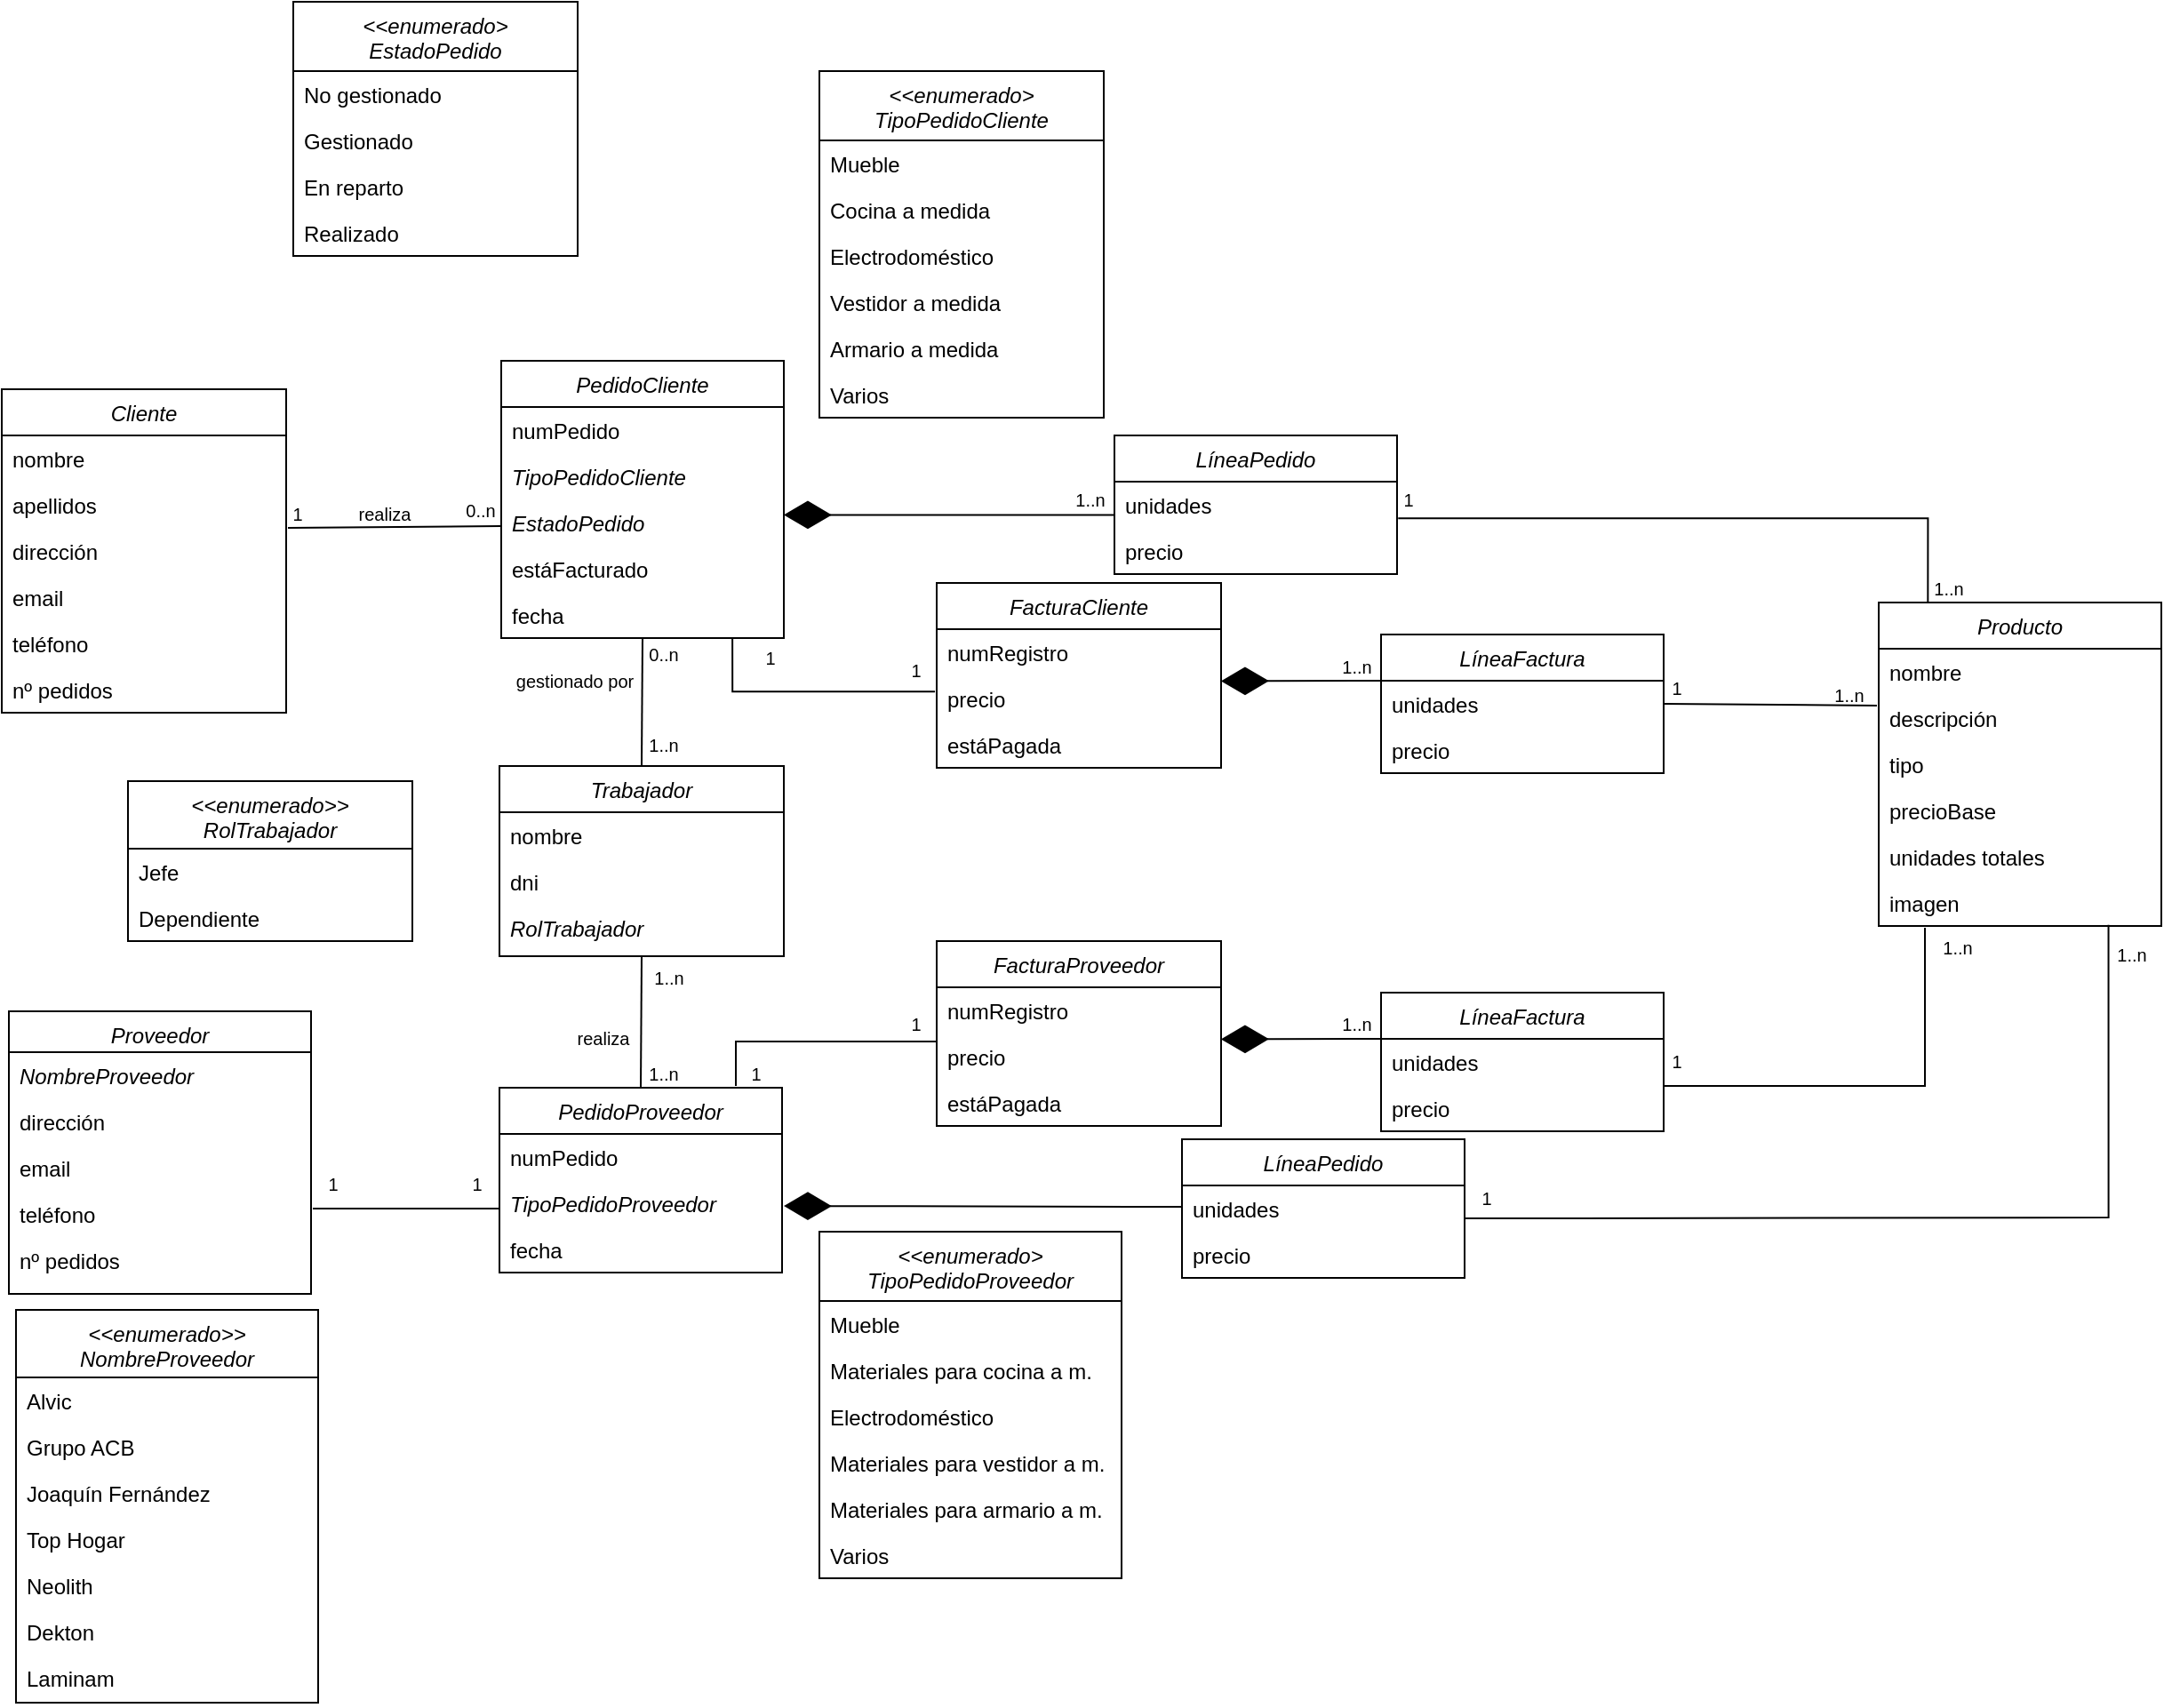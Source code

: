 <mxfile version="24.9.0">
  <diagram id="C5RBs43oDa-KdzZeNtuy" name="Page-1">
    <mxGraphModel dx="2390" dy="1370" grid="0" gridSize="10" guides="1" tooltips="1" connect="1" arrows="1" fold="1" page="1" pageScale="1" pageWidth="2339" pageHeight="3300" math="0" shadow="0">
      <root>
        <mxCell id="WIyWlLk6GJQsqaUBKTNV-0" />
        <mxCell id="WIyWlLk6GJQsqaUBKTNV-1" parent="WIyWlLk6GJQsqaUBKTNV-0" />
        <mxCell id="Zc7LtvLAhaPvfA3Tac1Y-100" value="Cliente" style="swimlane;fontStyle=2;align=center;verticalAlign=top;childLayout=stackLayout;horizontal=1;startSize=26;horizontalStack=0;resizeParent=1;resizeLast=0;collapsible=1;marginBottom=0;rounded=0;shadow=0;strokeWidth=1;" parent="WIyWlLk6GJQsqaUBKTNV-1" vertex="1">
          <mxGeometry x="114" y="1369" width="160" height="182" as="geometry">
            <mxRectangle x="230" y="140" width="160" height="26" as="alternateBounds" />
          </mxGeometry>
        </mxCell>
        <mxCell id="Zc7LtvLAhaPvfA3Tac1Y-101" value="nombre" style="text;align=left;verticalAlign=top;spacingLeft=4;spacingRight=4;overflow=hidden;rotatable=0;points=[[0,0.5],[1,0.5]];portConstraint=eastwest;" parent="Zc7LtvLAhaPvfA3Tac1Y-100" vertex="1">
          <mxGeometry y="26" width="160" height="26" as="geometry" />
        </mxCell>
        <mxCell id="Zc7LtvLAhaPvfA3Tac1Y-157" value="apellidos" style="text;align=left;verticalAlign=top;spacingLeft=4;spacingRight=4;overflow=hidden;rotatable=0;points=[[0,0.5],[1,0.5]];portConstraint=eastwest;" parent="Zc7LtvLAhaPvfA3Tac1Y-100" vertex="1">
          <mxGeometry y="52" width="160" height="26" as="geometry" />
        </mxCell>
        <mxCell id="Zc7LtvLAhaPvfA3Tac1Y-145" value="dirección" style="text;align=left;verticalAlign=top;spacingLeft=4;spacingRight=4;overflow=hidden;rotatable=0;points=[[0,0.5],[1,0.5]];portConstraint=eastwest;rounded=0;shadow=0;html=0;" parent="Zc7LtvLAhaPvfA3Tac1Y-100" vertex="1">
          <mxGeometry y="78" width="160" height="26" as="geometry" />
        </mxCell>
        <mxCell id="Zc7LtvLAhaPvfA3Tac1Y-103" value="email" style="text;align=left;verticalAlign=top;spacingLeft=4;spacingRight=4;overflow=hidden;rotatable=0;points=[[0,0.5],[1,0.5]];portConstraint=eastwest;rounded=0;shadow=0;html=0;" parent="Zc7LtvLAhaPvfA3Tac1Y-100" vertex="1">
          <mxGeometry y="104" width="160" height="26" as="geometry" />
        </mxCell>
        <mxCell id="Zc7LtvLAhaPvfA3Tac1Y-102" value="teléfono" style="text;align=left;verticalAlign=top;spacingLeft=4;spacingRight=4;overflow=hidden;rotatable=0;points=[[0,0.5],[1,0.5]];portConstraint=eastwest;rounded=0;shadow=0;html=0;" parent="Zc7LtvLAhaPvfA3Tac1Y-100" vertex="1">
          <mxGeometry y="130" width="160" height="26" as="geometry" />
        </mxCell>
        <mxCell id="METaZIMqNED_As81fcRy-9" value="nº pedidos&#xa;" style="text;align=left;verticalAlign=top;spacingLeft=4;spacingRight=4;overflow=hidden;rotatable=0;points=[[0,0.5],[1,0.5]];portConstraint=eastwest;rounded=0;shadow=0;html=0;" parent="Zc7LtvLAhaPvfA3Tac1Y-100" vertex="1">
          <mxGeometry y="156" width="160" height="26" as="geometry" />
        </mxCell>
        <mxCell id="Zc7LtvLAhaPvfA3Tac1Y-105" value="PedidoCliente" style="swimlane;fontStyle=2;align=center;verticalAlign=top;childLayout=stackLayout;horizontal=1;startSize=26;horizontalStack=0;resizeParent=1;resizeLast=0;collapsible=1;marginBottom=0;rounded=0;shadow=0;strokeWidth=1;" parent="WIyWlLk6GJQsqaUBKTNV-1" vertex="1">
          <mxGeometry x="395" y="1353" width="159" height="156" as="geometry">
            <mxRectangle x="230" y="140" width="160" height="26" as="alternateBounds" />
          </mxGeometry>
        </mxCell>
        <mxCell id="Zc7LtvLAhaPvfA3Tac1Y-106" value="numPedido" style="text;align=left;verticalAlign=top;spacingLeft=4;spacingRight=4;overflow=hidden;rotatable=0;points=[[0,0.5],[1,0.5]];portConstraint=eastwest;" parent="Zc7LtvLAhaPvfA3Tac1Y-105" vertex="1">
          <mxGeometry y="26" width="159" height="26" as="geometry" />
        </mxCell>
        <mxCell id="Zc7LtvLAhaPvfA3Tac1Y-107" value="TipoPedidoCliente" style="text;align=left;verticalAlign=top;spacingLeft=4;spacingRight=4;overflow=hidden;rotatable=0;points=[[0,0.5],[1,0.5]];portConstraint=eastwest;rounded=0;shadow=0;html=0;fontStyle=2" parent="Zc7LtvLAhaPvfA3Tac1Y-105" vertex="1">
          <mxGeometry y="52" width="159" height="26" as="geometry" />
        </mxCell>
        <mxCell id="fRsCHCYjM_4Jk4KL_tvU-51" value="EstadoPedido" style="text;align=left;verticalAlign=top;spacingLeft=4;spacingRight=4;overflow=hidden;rotatable=0;points=[[0,0.5],[1,0.5]];portConstraint=eastwest;fontStyle=2" parent="Zc7LtvLAhaPvfA3Tac1Y-105" vertex="1">
          <mxGeometry y="78" width="159" height="26" as="geometry" />
        </mxCell>
        <mxCell id="G87mReXQm6-z_Ahk06v8-2" value="estáFacturado" style="text;align=left;verticalAlign=top;spacingLeft=4;spacingRight=4;overflow=hidden;rotatable=0;points=[[0,0.5],[1,0.5]];portConstraint=eastwest;fontStyle=0" parent="Zc7LtvLAhaPvfA3Tac1Y-105" vertex="1">
          <mxGeometry y="104" width="159" height="26" as="geometry" />
        </mxCell>
        <mxCell id="Zc7LtvLAhaPvfA3Tac1Y-108" value="fecha" style="text;align=left;verticalAlign=top;spacingLeft=4;spacingRight=4;overflow=hidden;rotatable=0;points=[[0,0.5],[1,0.5]];portConstraint=eastwest;rounded=0;shadow=0;html=0;" parent="Zc7LtvLAhaPvfA3Tac1Y-105" vertex="1">
          <mxGeometry y="130" width="159" height="26" as="geometry" />
        </mxCell>
        <mxCell id="Zc7LtvLAhaPvfA3Tac1Y-111" value="&lt;font style=&quot;font-size: 10px;&quot;&gt;1&lt;/font&gt;" style="text;html=1;align=center;verticalAlign=middle;resizable=0;points=[];autosize=1;strokeColor=none;fillColor=none;fontSize=16;" parent="WIyWlLk6GJQsqaUBKTNV-1" vertex="1">
          <mxGeometry x="268" y="1421" width="24" height="31" as="geometry" />
        </mxCell>
        <mxCell id="Zc7LtvLAhaPvfA3Tac1Y-113" value="&lt;font style=&quot;font-size: 10px;&quot;&gt;realiza&lt;/font&gt;" style="text;html=1;align=center;verticalAlign=middle;resizable=0;points=[];autosize=1;strokeColor=none;fillColor=none;fontSize=16;" parent="WIyWlLk6GJQsqaUBKTNV-1" vertex="1">
          <mxGeometry x="305" y="1421" width="47" height="31" as="geometry" />
        </mxCell>
        <mxCell id="Zc7LtvLAhaPvfA3Tac1Y-116" value="Trabajador" style="swimlane;fontStyle=2;align=center;verticalAlign=top;childLayout=stackLayout;horizontal=1;startSize=26;horizontalStack=0;resizeParent=1;resizeLast=0;collapsible=1;marginBottom=0;rounded=0;shadow=0;strokeWidth=1;" parent="WIyWlLk6GJQsqaUBKTNV-1" vertex="1">
          <mxGeometry x="394" y="1581" width="160" height="107" as="geometry">
            <mxRectangle x="230" y="140" width="160" height="26" as="alternateBounds" />
          </mxGeometry>
        </mxCell>
        <mxCell id="Zc7LtvLAhaPvfA3Tac1Y-174" value="nombre" style="text;align=left;verticalAlign=top;spacingLeft=4;spacingRight=4;overflow=hidden;rotatable=0;points=[[0,0.5],[1,0.5]];portConstraint=eastwest;rounded=0;shadow=0;html=0;" parent="Zc7LtvLAhaPvfA3Tac1Y-116" vertex="1">
          <mxGeometry y="26" width="160" height="26" as="geometry" />
        </mxCell>
        <mxCell id="Zc7LtvLAhaPvfA3Tac1Y-173" value="dni" style="text;align=left;verticalAlign=top;spacingLeft=4;spacingRight=4;overflow=hidden;rotatable=0;points=[[0,0.5],[1,0.5]];portConstraint=eastwest;rounded=0;shadow=0;html=0;" parent="Zc7LtvLAhaPvfA3Tac1Y-116" vertex="1">
          <mxGeometry y="52" width="160" height="26" as="geometry" />
        </mxCell>
        <mxCell id="Zc7LtvLAhaPvfA3Tac1Y-117" value="RolTrabajador" style="text;align=left;verticalAlign=top;spacingLeft=4;spacingRight=4;overflow=hidden;rotatable=0;points=[[0,0.5],[1,0.5]];portConstraint=eastwest;fontStyle=2" parent="Zc7LtvLAhaPvfA3Tac1Y-116" vertex="1">
          <mxGeometry y="78" width="160" height="24" as="geometry" />
        </mxCell>
        <mxCell id="Zc7LtvLAhaPvfA3Tac1Y-122" value="0..n" style="text;html=1;align=center;verticalAlign=middle;resizable=0;points=[];autosize=1;strokeColor=none;fillColor=none;fontSize=10;" parent="WIyWlLk6GJQsqaUBKTNV-1" vertex="1">
          <mxGeometry x="468" y="1505.5" width="35" height="24" as="geometry" />
        </mxCell>
        <mxCell id="Zc7LtvLAhaPvfA3Tac1Y-123" value="&lt;font style=&quot;font-size: 10px;&quot;&gt;1..n&lt;/font&gt;" style="text;html=1;align=center;verticalAlign=middle;resizable=0;points=[];autosize=1;strokeColor=none;fillColor=none;fontSize=16;" parent="WIyWlLk6GJQsqaUBKTNV-1" vertex="1">
          <mxGeometry x="468" y="1551" width="35" height="31" as="geometry" />
        </mxCell>
        <mxCell id="Zc7LtvLAhaPvfA3Tac1Y-125" value="&lt;font style=&quot;font-size: 10px;&quot;&gt;gestionado por&lt;/font&gt;" style="text;html=1;align=center;verticalAlign=middle;resizable=0;points=[];autosize=1;strokeColor=none;fillColor=none;fontSize=16;" parent="WIyWlLk6GJQsqaUBKTNV-1" vertex="1">
          <mxGeometry x="394" y="1515" width="84" height="31" as="geometry" />
        </mxCell>
        <mxCell id="Zc7LtvLAhaPvfA3Tac1Y-128" value="FacturaCliente" style="swimlane;fontStyle=2;align=center;verticalAlign=top;childLayout=stackLayout;horizontal=1;startSize=26;horizontalStack=0;resizeParent=1;resizeLast=0;collapsible=1;marginBottom=0;rounded=0;shadow=0;strokeWidth=1;" parent="WIyWlLk6GJQsqaUBKTNV-1" vertex="1">
          <mxGeometry x="640" y="1478" width="160" height="104" as="geometry">
            <mxRectangle x="230" y="140" width="160" height="26" as="alternateBounds" />
          </mxGeometry>
        </mxCell>
        <mxCell id="Zc7LtvLAhaPvfA3Tac1Y-129" value="numRegistro" style="text;align=left;verticalAlign=top;spacingLeft=4;spacingRight=4;overflow=hidden;rotatable=0;points=[[0,0.5],[1,0.5]];portConstraint=eastwest;" parent="Zc7LtvLAhaPvfA3Tac1Y-128" vertex="1">
          <mxGeometry y="26" width="160" height="26" as="geometry" />
        </mxCell>
        <mxCell id="Zc7LtvLAhaPvfA3Tac1Y-131" value="precio" style="text;align=left;verticalAlign=top;spacingLeft=4;spacingRight=4;overflow=hidden;rotatable=0;points=[[0,0.5],[1,0.5]];portConstraint=eastwest;rounded=0;shadow=0;html=0;" parent="Zc7LtvLAhaPvfA3Tac1Y-128" vertex="1">
          <mxGeometry y="52" width="160" height="26" as="geometry" />
        </mxCell>
        <mxCell id="Zc7LtvLAhaPvfA3Tac1Y-147" value="estáPagada" style="text;align=left;verticalAlign=top;spacingLeft=4;spacingRight=4;overflow=hidden;rotatable=0;points=[[0,0.5],[1,0.5]];portConstraint=eastwest;rounded=0;shadow=0;html=0;" parent="Zc7LtvLAhaPvfA3Tac1Y-128" vertex="1">
          <mxGeometry y="78" width="160" height="26" as="geometry" />
        </mxCell>
        <mxCell id="Zc7LtvLAhaPvfA3Tac1Y-134" value="&lt;&lt;enumerado&gt;&#xa;TipoPedidoCliente" style="swimlane;fontStyle=2;align=center;verticalAlign=top;childLayout=stackLayout;horizontal=1;startSize=39;horizontalStack=0;resizeParent=1;resizeLast=0;collapsible=1;marginBottom=0;rounded=0;shadow=0;strokeWidth=1;" parent="WIyWlLk6GJQsqaUBKTNV-1" vertex="1">
          <mxGeometry x="574" y="1190" width="160" height="195" as="geometry">
            <mxRectangle x="230" y="140" width="160" height="26" as="alternateBounds" />
          </mxGeometry>
        </mxCell>
        <mxCell id="Zc7LtvLAhaPvfA3Tac1Y-135" value="Mueble" style="text;align=left;verticalAlign=top;spacingLeft=4;spacingRight=4;overflow=hidden;rotatable=0;points=[[0,0.5],[1,0.5]];portConstraint=eastwest;" parent="Zc7LtvLAhaPvfA3Tac1Y-134" vertex="1">
          <mxGeometry y="39" width="160" height="26" as="geometry" />
        </mxCell>
        <mxCell id="Zc7LtvLAhaPvfA3Tac1Y-136" value="Cocina a medida" style="text;align=left;verticalAlign=top;spacingLeft=4;spacingRight=4;overflow=hidden;rotatable=0;points=[[0,0.5],[1,0.5]];portConstraint=eastwest;rounded=0;shadow=0;html=0;" parent="Zc7LtvLAhaPvfA3Tac1Y-134" vertex="1">
          <mxGeometry y="65" width="160" height="26" as="geometry" />
        </mxCell>
        <mxCell id="Zc7LtvLAhaPvfA3Tac1Y-137" value="Electrodoméstico" style="text;align=left;verticalAlign=top;spacingLeft=4;spacingRight=4;overflow=hidden;rotatable=0;points=[[0,0.5],[1,0.5]];portConstraint=eastwest;rounded=0;shadow=0;html=0;" parent="Zc7LtvLAhaPvfA3Tac1Y-134" vertex="1">
          <mxGeometry y="91" width="160" height="26" as="geometry" />
        </mxCell>
        <mxCell id="Zc7LtvLAhaPvfA3Tac1Y-144" value="Vestidor a medida" style="text;align=left;verticalAlign=top;spacingLeft=4;spacingRight=4;overflow=hidden;rotatable=0;points=[[0,0.5],[1,0.5]];portConstraint=eastwest;rounded=0;shadow=0;html=0;" parent="Zc7LtvLAhaPvfA3Tac1Y-134" vertex="1">
          <mxGeometry y="117" width="160" height="26" as="geometry" />
        </mxCell>
        <mxCell id="METaZIMqNED_As81fcRy-10" value="Armario a medida" style="text;align=left;verticalAlign=top;spacingLeft=4;spacingRight=4;overflow=hidden;rotatable=0;points=[[0,0.5],[1,0.5]];portConstraint=eastwest;rounded=0;shadow=0;html=0;" parent="Zc7LtvLAhaPvfA3Tac1Y-134" vertex="1">
          <mxGeometry y="143" width="160" height="26" as="geometry" />
        </mxCell>
        <mxCell id="METaZIMqNED_As81fcRy-11" value="Varios" style="text;align=left;verticalAlign=top;spacingLeft=4;spacingRight=4;overflow=hidden;rotatable=0;points=[[0,0.5],[1,0.5]];portConstraint=eastwest;rounded=0;shadow=0;html=0;" parent="Zc7LtvLAhaPvfA3Tac1Y-134" vertex="1">
          <mxGeometry y="169" width="160" height="26" as="geometry" />
        </mxCell>
        <mxCell id="Zc7LtvLAhaPvfA3Tac1Y-148" value="" style="endArrow=none;html=1;rounded=0;fontSize=12;startSize=8;endSize=8;curved=1;entryX=0.915;entryY=0.895;entryDx=0;entryDy=0;entryPerimeter=0;" parent="WIyWlLk6GJQsqaUBKTNV-1" edge="1">
          <mxGeometry width="50" height="50" relative="1" as="geometry">
            <mxPoint x="275" y="1447" as="sourcePoint" />
            <mxPoint x="395.025" y="1445.98" as="targetPoint" />
          </mxGeometry>
        </mxCell>
        <mxCell id="Zc7LtvLAhaPvfA3Tac1Y-150" value="" style="endArrow=none;html=1;rounded=0;fontSize=12;startSize=8;endSize=8;curved=1;entryX=0.5;entryY=1;entryDx=0;entryDy=0;exitX=0.5;exitY=0;exitDx=0;exitDy=0;" parent="WIyWlLk6GJQsqaUBKTNV-1" source="Zc7LtvLAhaPvfA3Tac1Y-116" target="Zc7LtvLAhaPvfA3Tac1Y-105" edge="1">
          <mxGeometry width="50" height="50" relative="1" as="geometry">
            <mxPoint x="397" y="1551" as="sourcePoint" />
            <mxPoint x="457" y="1507" as="targetPoint" />
          </mxGeometry>
        </mxCell>
        <mxCell id="Zc7LtvLAhaPvfA3Tac1Y-151" value="" style="endArrow=diamondThin;endFill=1;endSize=24;html=1;rounded=0;fontSize=12;curved=1;" parent="WIyWlLk6GJQsqaUBKTNV-1" edge="1">
          <mxGeometry width="160" relative="1" as="geometry">
            <mxPoint x="740" y="1439.69" as="sourcePoint" />
            <mxPoint x="554" y="1439.69" as="targetPoint" />
          </mxGeometry>
        </mxCell>
        <mxCell id="Zc7LtvLAhaPvfA3Tac1Y-152" value="LíneaPedido" style="swimlane;fontStyle=2;align=center;verticalAlign=top;childLayout=stackLayout;horizontal=1;startSize=26;horizontalStack=0;resizeParent=1;resizeLast=0;collapsible=1;marginBottom=0;rounded=0;shadow=0;strokeWidth=1;" parent="WIyWlLk6GJQsqaUBKTNV-1" vertex="1">
          <mxGeometry x="740" y="1395" width="159" height="78" as="geometry">
            <mxRectangle x="230" y="140" width="160" height="26" as="alternateBounds" />
          </mxGeometry>
        </mxCell>
        <mxCell id="Zc7LtvLAhaPvfA3Tac1Y-153" value="unidades" style="text;align=left;verticalAlign=top;spacingLeft=4;spacingRight=4;overflow=hidden;rotatable=0;points=[[0,0.5],[1,0.5]];portConstraint=eastwest;" parent="Zc7LtvLAhaPvfA3Tac1Y-152" vertex="1">
          <mxGeometry y="26" width="159" height="26" as="geometry" />
        </mxCell>
        <mxCell id="Zc7LtvLAhaPvfA3Tac1Y-187" value="precio" style="text;align=left;verticalAlign=top;spacingLeft=4;spacingRight=4;overflow=hidden;rotatable=0;points=[[0,0.5],[1,0.5]];portConstraint=eastwest;" parent="Zc7LtvLAhaPvfA3Tac1Y-152" vertex="1">
          <mxGeometry y="52" width="159" height="26" as="geometry" />
        </mxCell>
        <mxCell id="Zc7LtvLAhaPvfA3Tac1Y-156" value="&lt;font style=&quot;font-size: 10px;&quot;&gt;1..n&lt;/font&gt;" style="text;html=1;align=center;verticalAlign=middle;resizable=0;points=[];autosize=1;strokeColor=none;fillColor=none;fontSize=16;" parent="WIyWlLk6GJQsqaUBKTNV-1" vertex="1">
          <mxGeometry x="708" y="1413.5" width="35" height="31" as="geometry" />
        </mxCell>
        <mxCell id="Zc7LtvLAhaPvfA3Tac1Y-158" value="" style="endArrow=diamondThin;endFill=1;endSize=24;html=1;rounded=0;fontSize=12;curved=1;" parent="WIyWlLk6GJQsqaUBKTNV-1" edge="1">
          <mxGeometry width="160" relative="1" as="geometry">
            <mxPoint x="890" y="1533" as="sourcePoint" />
            <mxPoint x="800" y="1533.19" as="targetPoint" />
          </mxGeometry>
        </mxCell>
        <mxCell id="Zc7LtvLAhaPvfA3Tac1Y-159" value="LíneaFactura" style="swimlane;fontStyle=2;align=center;verticalAlign=top;childLayout=stackLayout;horizontal=1;startSize=26;horizontalStack=0;resizeParent=1;resizeLast=0;collapsible=1;marginBottom=0;rounded=0;shadow=0;strokeWidth=1;" parent="WIyWlLk6GJQsqaUBKTNV-1" vertex="1">
          <mxGeometry x="890" y="1507" width="159" height="78" as="geometry">
            <mxRectangle x="230" y="140" width="160" height="26" as="alternateBounds" />
          </mxGeometry>
        </mxCell>
        <mxCell id="Zc7LtvLAhaPvfA3Tac1Y-160" value="unidades" style="text;align=left;verticalAlign=top;spacingLeft=4;spacingRight=4;overflow=hidden;rotatable=0;points=[[0,0.5],[1,0.5]];portConstraint=eastwest;" parent="Zc7LtvLAhaPvfA3Tac1Y-159" vertex="1">
          <mxGeometry y="26" width="159" height="26" as="geometry" />
        </mxCell>
        <mxCell id="METaZIMqNED_As81fcRy-13" value="precio" style="text;align=left;verticalAlign=top;spacingLeft=4;spacingRight=4;overflow=hidden;rotatable=0;points=[[0,0.5],[1,0.5]];portConstraint=eastwest;" parent="Zc7LtvLAhaPvfA3Tac1Y-159" vertex="1">
          <mxGeometry y="52" width="159" height="26" as="geometry" />
        </mxCell>
        <mxCell id="Zc7LtvLAhaPvfA3Tac1Y-161" value="&lt;font style=&quot;font-size: 10px;&quot;&gt;1..n&lt;/font&gt;" style="text;html=1;align=center;verticalAlign=middle;resizable=0;points=[];autosize=1;strokeColor=none;fillColor=none;fontSize=16;" parent="WIyWlLk6GJQsqaUBKTNV-1" vertex="1">
          <mxGeometry x="858" y="1507" width="35" height="31" as="geometry" />
        </mxCell>
        <mxCell id="Zc7LtvLAhaPvfA3Tac1Y-167" value="Proveedor" style="swimlane;fontStyle=2;align=center;verticalAlign=top;childLayout=stackLayout;horizontal=1;startSize=23;horizontalStack=0;resizeParent=1;resizeLast=0;collapsible=1;marginBottom=0;rounded=0;shadow=0;strokeWidth=1;" parent="WIyWlLk6GJQsqaUBKTNV-1" vertex="1">
          <mxGeometry x="118" y="1719" width="170" height="159" as="geometry">
            <mxRectangle x="230" y="140" width="160" height="26" as="alternateBounds" />
          </mxGeometry>
        </mxCell>
        <mxCell id="fRsCHCYjM_4Jk4KL_tvU-44" value="NombreProveedor" style="text;align=left;verticalAlign=top;spacingLeft=4;spacingRight=4;overflow=hidden;rotatable=0;points=[[0,0.5],[1,0.5]];portConstraint=eastwest;fontStyle=2" parent="Zc7LtvLAhaPvfA3Tac1Y-167" vertex="1">
          <mxGeometry y="23" width="170" height="26" as="geometry" />
        </mxCell>
        <mxCell id="Zc7LtvLAhaPvfA3Tac1Y-168" value="dirección" style="text;align=left;verticalAlign=top;spacingLeft=4;spacingRight=4;overflow=hidden;rotatable=0;points=[[0,0.5],[1,0.5]];portConstraint=eastwest;" parent="Zc7LtvLAhaPvfA3Tac1Y-167" vertex="1">
          <mxGeometry y="49" width="170" height="26" as="geometry" />
        </mxCell>
        <mxCell id="METaZIMqNED_As81fcRy-21" value="email" style="text;align=left;verticalAlign=top;spacingLeft=4;spacingRight=4;overflow=hidden;rotatable=0;points=[[0,0.5],[1,0.5]];portConstraint=eastwest;" parent="Zc7LtvLAhaPvfA3Tac1Y-167" vertex="1">
          <mxGeometry y="75" width="170" height="26" as="geometry" />
        </mxCell>
        <mxCell id="Zc7LtvLAhaPvfA3Tac1Y-169" value="teléfono" style="text;align=left;verticalAlign=top;spacingLeft=4;spacingRight=4;overflow=hidden;rotatable=0;points=[[0,0.5],[1,0.5]];portConstraint=eastwest;rounded=0;shadow=0;html=0;" parent="Zc7LtvLAhaPvfA3Tac1Y-167" vertex="1">
          <mxGeometry y="101" width="170" height="26" as="geometry" />
        </mxCell>
        <mxCell id="METaZIMqNED_As81fcRy-22" value="nº pedidos" style="text;align=left;verticalAlign=top;spacingLeft=4;spacingRight=4;overflow=hidden;rotatable=0;points=[[0,0.5],[1,0.5]];portConstraint=eastwest;rounded=0;shadow=0;html=0;" parent="Zc7LtvLAhaPvfA3Tac1Y-167" vertex="1">
          <mxGeometry y="127" width="170" height="26" as="geometry" />
        </mxCell>
        <mxCell id="Zc7LtvLAhaPvfA3Tac1Y-177" value="&lt;font style=&quot;font-size: 10px;&quot;&gt;1..n&lt;/font&gt;" style="text;html=1;align=center;verticalAlign=middle;resizable=0;points=[];autosize=1;strokeColor=none;fillColor=none;fontSize=16;" parent="WIyWlLk6GJQsqaUBKTNV-1" vertex="1">
          <mxGeometry x="471" y="1682" width="35" height="31" as="geometry" />
        </mxCell>
        <mxCell id="Zc7LtvLAhaPvfA3Tac1Y-178" value="&lt;span style=&quot;font-size: 10px;&quot;&gt;1..n&lt;/span&gt;" style="text;html=1;align=center;verticalAlign=middle;resizable=0;points=[];autosize=1;strokeColor=none;fillColor=none;fontSize=16;" parent="WIyWlLk6GJQsqaUBKTNV-1" vertex="1">
          <mxGeometry x="468" y="1736" width="35" height="31" as="geometry" />
        </mxCell>
        <mxCell id="Zc7LtvLAhaPvfA3Tac1Y-197" value="PedidoProveedor" style="swimlane;fontStyle=2;align=center;verticalAlign=top;childLayout=stackLayout;horizontal=1;startSize=26;horizontalStack=0;resizeParent=1;resizeLast=0;collapsible=1;marginBottom=0;rounded=0;shadow=0;strokeWidth=1;" parent="WIyWlLk6GJQsqaUBKTNV-1" vertex="1">
          <mxGeometry x="394" y="1762" width="159" height="104" as="geometry">
            <mxRectangle x="230" y="140" width="160" height="26" as="alternateBounds" />
          </mxGeometry>
        </mxCell>
        <mxCell id="Zc7LtvLAhaPvfA3Tac1Y-198" value="numPedido" style="text;align=left;verticalAlign=top;spacingLeft=4;spacingRight=4;overflow=hidden;rotatable=0;points=[[0,0.5],[1,0.5]];portConstraint=eastwest;" parent="Zc7LtvLAhaPvfA3Tac1Y-197" vertex="1">
          <mxGeometry y="26" width="159" height="26" as="geometry" />
        </mxCell>
        <mxCell id="Zc7LtvLAhaPvfA3Tac1Y-199" value="TipoPedidoProveedor" style="text;align=left;verticalAlign=top;spacingLeft=4;spacingRight=4;overflow=hidden;rotatable=0;points=[[0,0.5],[1,0.5]];portConstraint=eastwest;rounded=0;shadow=0;html=0;fontStyle=2" parent="Zc7LtvLAhaPvfA3Tac1Y-197" vertex="1">
          <mxGeometry y="52" width="159" height="26" as="geometry" />
        </mxCell>
        <mxCell id="Zc7LtvLAhaPvfA3Tac1Y-200" value="fecha" style="text;align=left;verticalAlign=top;spacingLeft=4;spacingRight=4;overflow=hidden;rotatable=0;points=[[0,0.5],[1,0.5]];portConstraint=eastwest;rounded=0;shadow=0;html=0;" parent="Zc7LtvLAhaPvfA3Tac1Y-197" vertex="1">
          <mxGeometry y="78" width="159" height="26" as="geometry" />
        </mxCell>
        <mxCell id="Zc7LtvLAhaPvfA3Tac1Y-201" value="" style="endArrow=none;html=1;rounded=0;fontSize=12;startSize=8;endSize=8;curved=1;entryX=0.5;entryY=1;entryDx=0;entryDy=0;exitX=0.5;exitY=0;exitDx=0;exitDy=0;" parent="WIyWlLk6GJQsqaUBKTNV-1" source="Zc7LtvLAhaPvfA3Tac1Y-197" target="Zc7LtvLAhaPvfA3Tac1Y-116" edge="1">
          <mxGeometry width="50" height="50" relative="1" as="geometry">
            <mxPoint x="343" y="1781" as="sourcePoint" />
            <mxPoint x="446" y="1720" as="targetPoint" />
          </mxGeometry>
        </mxCell>
        <mxCell id="Zc7LtvLAhaPvfA3Tac1Y-203" value="&lt;font style=&quot;font-size: 10px;&quot;&gt;realiza&lt;/font&gt;" style="text;html=1;align=center;verticalAlign=middle;resizable=0;points=[];autosize=1;strokeColor=none;fillColor=none;fontSize=16;" parent="WIyWlLk6GJQsqaUBKTNV-1" vertex="1">
          <mxGeometry x="428" y="1716" width="47" height="31" as="geometry" />
        </mxCell>
        <mxCell id="Zc7LtvLAhaPvfA3Tac1Y-205" value="FacturaProveedor" style="swimlane;fontStyle=2;align=center;verticalAlign=top;childLayout=stackLayout;horizontal=1;startSize=26;horizontalStack=0;resizeParent=1;resizeLast=0;collapsible=1;marginBottom=0;rounded=0;shadow=0;strokeWidth=1;" parent="WIyWlLk6GJQsqaUBKTNV-1" vertex="1">
          <mxGeometry x="640" y="1679.5" width="160" height="104" as="geometry">
            <mxRectangle x="230" y="140" width="160" height="26" as="alternateBounds" />
          </mxGeometry>
        </mxCell>
        <mxCell id="Zc7LtvLAhaPvfA3Tac1Y-206" value="numRegistro" style="text;align=left;verticalAlign=top;spacingLeft=4;spacingRight=4;overflow=hidden;rotatable=0;points=[[0,0.5],[1,0.5]];portConstraint=eastwest;" parent="Zc7LtvLAhaPvfA3Tac1Y-205" vertex="1">
          <mxGeometry y="26" width="160" height="26" as="geometry" />
        </mxCell>
        <mxCell id="Zc7LtvLAhaPvfA3Tac1Y-207" value="precio" style="text;align=left;verticalAlign=top;spacingLeft=4;spacingRight=4;overflow=hidden;rotatable=0;points=[[0,0.5],[1,0.5]];portConstraint=eastwest;rounded=0;shadow=0;html=0;" parent="Zc7LtvLAhaPvfA3Tac1Y-205" vertex="1">
          <mxGeometry y="52" width="160" height="26" as="geometry" />
        </mxCell>
        <mxCell id="Zc7LtvLAhaPvfA3Tac1Y-208" value="estáPagada" style="text;align=left;verticalAlign=top;spacingLeft=4;spacingRight=4;overflow=hidden;rotatable=0;points=[[0,0.5],[1,0.5]];portConstraint=eastwest;rounded=0;shadow=0;html=0;" parent="Zc7LtvLAhaPvfA3Tac1Y-205" vertex="1">
          <mxGeometry y="78" width="160" height="26" as="geometry" />
        </mxCell>
        <mxCell id="Zc7LtvLAhaPvfA3Tac1Y-209" value="" style="endArrow=diamondThin;endFill=1;endSize=24;html=1;rounded=0;fontSize=12;curved=1;" parent="WIyWlLk6GJQsqaUBKTNV-1" edge="1">
          <mxGeometry width="160" relative="1" as="geometry">
            <mxPoint x="890" y="1734.5" as="sourcePoint" />
            <mxPoint x="800" y="1734.69" as="targetPoint" />
          </mxGeometry>
        </mxCell>
        <mxCell id="Zc7LtvLAhaPvfA3Tac1Y-210" value="LíneaFactura" style="swimlane;fontStyle=2;align=center;verticalAlign=top;childLayout=stackLayout;horizontal=1;startSize=26;horizontalStack=0;resizeParent=1;resizeLast=0;collapsible=1;marginBottom=0;rounded=0;shadow=0;strokeWidth=1;" parent="WIyWlLk6GJQsqaUBKTNV-1" vertex="1">
          <mxGeometry x="890" y="1708.5" width="159" height="78" as="geometry">
            <mxRectangle x="230" y="140" width="160" height="26" as="alternateBounds" />
          </mxGeometry>
        </mxCell>
        <mxCell id="Zc7LtvLAhaPvfA3Tac1Y-211" value="unidades" style="text;align=left;verticalAlign=top;spacingLeft=4;spacingRight=4;overflow=hidden;rotatable=0;points=[[0,0.5],[1,0.5]];portConstraint=eastwest;" parent="Zc7LtvLAhaPvfA3Tac1Y-210" vertex="1">
          <mxGeometry y="26" width="159" height="26" as="geometry" />
        </mxCell>
        <mxCell id="METaZIMqNED_As81fcRy-15" value="precio" style="text;align=left;verticalAlign=top;spacingLeft=4;spacingRight=4;overflow=hidden;rotatable=0;points=[[0,0.5],[1,0.5]];portConstraint=eastwest;" parent="Zc7LtvLAhaPvfA3Tac1Y-210" vertex="1">
          <mxGeometry y="52" width="159" height="26" as="geometry" />
        </mxCell>
        <mxCell id="Zc7LtvLAhaPvfA3Tac1Y-212" value="&lt;font style=&quot;font-size: 10px;&quot;&gt;1..n&lt;/font&gt;" style="text;html=1;align=center;verticalAlign=middle;resizable=0;points=[];autosize=1;strokeColor=none;fillColor=none;fontSize=16;" parent="WIyWlLk6GJQsqaUBKTNV-1" vertex="1">
          <mxGeometry x="858" y="1708.5" width="35" height="31" as="geometry" />
        </mxCell>
        <mxCell id="iuwO71ddWD2XwIWeQIZ9-0" value="Producto" style="swimlane;fontStyle=2;align=center;verticalAlign=top;childLayout=stackLayout;horizontal=1;startSize=26;horizontalStack=0;resizeParent=1;resizeLast=0;collapsible=1;marginBottom=0;rounded=0;shadow=0;strokeWidth=1;" parent="WIyWlLk6GJQsqaUBKTNV-1" vertex="1">
          <mxGeometry x="1170" y="1489" width="159" height="182" as="geometry">
            <mxRectangle x="230" y="140" width="160" height="26" as="alternateBounds" />
          </mxGeometry>
        </mxCell>
        <mxCell id="iuwO71ddWD2XwIWeQIZ9-2" value="nombre" style="text;align=left;verticalAlign=top;spacingLeft=4;spacingRight=4;overflow=hidden;rotatable=0;points=[[0,0.5],[1,0.5]];portConstraint=eastwest;" parent="iuwO71ddWD2XwIWeQIZ9-0" vertex="1">
          <mxGeometry y="26" width="159" height="26" as="geometry" />
        </mxCell>
        <mxCell id="G87mReXQm6-z_Ahk06v8-0" value="descripción" style="text;align=left;verticalAlign=top;spacingLeft=4;spacingRight=4;overflow=hidden;rotatable=0;points=[[0,0.5],[1,0.5]];portConstraint=eastwest;" parent="iuwO71ddWD2XwIWeQIZ9-0" vertex="1">
          <mxGeometry y="52" width="159" height="26" as="geometry" />
        </mxCell>
        <mxCell id="METaZIMqNED_As81fcRy-14" value="tipo" style="text;align=left;verticalAlign=top;spacingLeft=4;spacingRight=4;overflow=hidden;rotatable=0;points=[[0,0.5],[1,0.5]];portConstraint=eastwest;" parent="iuwO71ddWD2XwIWeQIZ9-0" vertex="1">
          <mxGeometry y="78" width="159" height="26" as="geometry" />
        </mxCell>
        <mxCell id="fRsCHCYjM_4Jk4KL_tvU-60" value="precioBase" style="text;align=left;verticalAlign=top;spacingLeft=4;spacingRight=4;overflow=hidden;rotatable=0;points=[[0,0.5],[1,0.5]];portConstraint=eastwest;" parent="iuwO71ddWD2XwIWeQIZ9-0" vertex="1">
          <mxGeometry y="104" width="159" height="26" as="geometry" />
        </mxCell>
        <mxCell id="METaZIMqNED_As81fcRy-16" value="unidades totales" style="text;align=left;verticalAlign=top;spacingLeft=4;spacingRight=4;overflow=hidden;rotatable=0;points=[[0,0.5],[1,0.5]];portConstraint=eastwest;" parent="iuwO71ddWD2XwIWeQIZ9-0" vertex="1">
          <mxGeometry y="130" width="159" height="26" as="geometry" />
        </mxCell>
        <mxCell id="fRsCHCYjM_4Jk4KL_tvU-61" value="imagen" style="text;align=left;verticalAlign=top;spacingLeft=4;spacingRight=4;overflow=hidden;rotatable=0;points=[[0,0.5],[1,0.5]];portConstraint=eastwest;" parent="iuwO71ddWD2XwIWeQIZ9-0" vertex="1">
          <mxGeometry y="156" width="159" height="26" as="geometry" />
        </mxCell>
        <mxCell id="iuwO71ddWD2XwIWeQIZ9-3" value="" style="endArrow=none;html=1;rounded=0;fontSize=12;startSize=8;endSize=8;curved=1;exitX=1;exitY=0.5;exitDx=0;exitDy=0;" parent="WIyWlLk6GJQsqaUBKTNV-1" source="Zc7LtvLAhaPvfA3Tac1Y-160" edge="1">
          <mxGeometry width="50" height="50" relative="1" as="geometry">
            <mxPoint x="943" y="1649" as="sourcePoint" />
            <mxPoint x="1169" y="1547" as="targetPoint" />
          </mxGeometry>
        </mxCell>
        <mxCell id="iuwO71ddWD2XwIWeQIZ9-4" value="" style="endArrow=none;html=1;rounded=0;fontSize=12;startSize=8;endSize=8;exitX=1.004;exitY=0.793;exitDx=0;exitDy=0;edgeStyle=orthogonalEdgeStyle;entryX=0.174;entryY=-0.002;entryDx=0;entryDy=0;entryPerimeter=0;exitPerimeter=0;" parent="WIyWlLk6GJQsqaUBKTNV-1" source="Zc7LtvLAhaPvfA3Tac1Y-153" target="iuwO71ddWD2XwIWeQIZ9-0" edge="1">
          <mxGeometry width="50" height="50" relative="1" as="geometry">
            <mxPoint x="1061" y="1460" as="sourcePoint" />
            <mxPoint x="1112" y="1460" as="targetPoint" />
          </mxGeometry>
        </mxCell>
        <mxCell id="iuwO71ddWD2XwIWeQIZ9-6" value="&lt;font style=&quot;font-size: 10px;&quot;&gt;1..n&lt;/font&gt;" style="text;html=1;align=center;verticalAlign=middle;resizable=0;points=[];autosize=1;strokeColor=none;fillColor=none;fontSize=16;" parent="WIyWlLk6GJQsqaUBKTNV-1" vertex="1">
          <mxGeometry x="1191" y="1463" width="35" height="31" as="geometry" />
        </mxCell>
        <mxCell id="iuwO71ddWD2XwIWeQIZ9-7" value="&lt;font style=&quot;font-size: 10px;&quot;&gt;1..n&lt;/font&gt;" style="text;html=1;align=center;verticalAlign=middle;resizable=0;points=[];autosize=1;strokeColor=none;fillColor=none;fontSize=16;" parent="WIyWlLk6GJQsqaUBKTNV-1" vertex="1">
          <mxGeometry x="1135" y="1523" width="35" height="31" as="geometry" />
        </mxCell>
        <mxCell id="iuwO71ddWD2XwIWeQIZ9-8" value="&lt;font style=&quot;font-size: 10px;&quot;&gt;1..n&lt;/font&gt;" style="text;html=1;align=center;verticalAlign=middle;resizable=0;points=[];autosize=1;strokeColor=none;fillColor=none;fontSize=16;" parent="WIyWlLk6GJQsqaUBKTNV-1" vertex="1">
          <mxGeometry x="1196" y="1665" width="35" height="31" as="geometry" />
        </mxCell>
        <mxCell id="iuwO71ddWD2XwIWeQIZ9-9" value="&lt;font style=&quot;font-size: 10px;&quot;&gt;1&lt;/font&gt;" style="text;html=1;align=center;verticalAlign=middle;resizable=0;points=[];autosize=1;strokeColor=none;fillColor=none;fontSize=16;" parent="WIyWlLk6GJQsqaUBKTNV-1" vertex="1">
          <mxGeometry x="1044" y="1729" width="24" height="31" as="geometry" />
        </mxCell>
        <mxCell id="iuwO71ddWD2XwIWeQIZ9-10" value="&lt;font style=&quot;font-size: 10px;&quot;&gt;1&lt;/font&gt;" style="text;html=1;align=center;verticalAlign=middle;resizable=0;points=[];autosize=1;strokeColor=none;fillColor=none;fontSize=16;" parent="WIyWlLk6GJQsqaUBKTNV-1" vertex="1">
          <mxGeometry x="1044" y="1519" width="24" height="31" as="geometry" />
        </mxCell>
        <mxCell id="iuwO71ddWD2XwIWeQIZ9-11" value="&lt;font style=&quot;font-size: 10px;&quot;&gt;1&lt;/font&gt;" style="text;html=1;align=center;verticalAlign=middle;resizable=0;points=[];autosize=1;strokeColor=none;fillColor=none;fontSize=16;" parent="WIyWlLk6GJQsqaUBKTNV-1" vertex="1">
          <mxGeometry x="893" y="1413.5" width="24" height="31" as="geometry" />
        </mxCell>
        <mxCell id="iuwO71ddWD2XwIWeQIZ9-12" value="" style="endArrow=none;html=1;rounded=0;fontSize=12;startSize=8;endSize=8;edgeStyle=orthogonalEdgeStyle;entryX=-0.006;entryY=0.351;entryDx=0;entryDy=0;entryPerimeter=0;exitX=0.818;exitY=0.988;exitDx=0;exitDy=0;exitPerimeter=0;" parent="WIyWlLk6GJQsqaUBKTNV-1" source="Zc7LtvLAhaPvfA3Tac1Y-108" target="Zc7LtvLAhaPvfA3Tac1Y-131" edge="1">
          <mxGeometry width="50" height="50" relative="1" as="geometry">
            <mxPoint x="526" y="1486" as="sourcePoint" />
            <mxPoint x="799.5" y="1581" as="targetPoint" />
            <Array as="points">
              <mxPoint x="525" y="1539" />
            </Array>
          </mxGeometry>
        </mxCell>
        <mxCell id="iuwO71ddWD2XwIWeQIZ9-13" value="" style="endArrow=none;html=1;rounded=0;fontSize=12;startSize=8;endSize=8;edgeStyle=orthogonalEdgeStyle;entryX=-0.006;entryY=0.351;entryDx=0;entryDy=0;entryPerimeter=0;" parent="WIyWlLk6GJQsqaUBKTNV-1" edge="1">
          <mxGeometry width="50" height="50" relative="1" as="geometry">
            <mxPoint x="527" y="1761" as="sourcePoint" />
            <mxPoint x="640" y="1736" as="targetPoint" />
            <Array as="points">
              <mxPoint x="527" y="1761" />
              <mxPoint x="527" y="1736" />
            </Array>
          </mxGeometry>
        </mxCell>
        <mxCell id="iuwO71ddWD2XwIWeQIZ9-14" value="&lt;&lt;enumerado&gt;&gt;&#xa;RolTrabajador" style="swimlane;fontStyle=2;align=center;verticalAlign=top;childLayout=stackLayout;horizontal=1;startSize=38;horizontalStack=0;resizeParent=1;resizeLast=0;collapsible=1;marginBottom=0;rounded=0;shadow=0;strokeWidth=1;" parent="WIyWlLk6GJQsqaUBKTNV-1" vertex="1">
          <mxGeometry x="185" y="1589.5" width="160" height="90" as="geometry">
            <mxRectangle x="230" y="140" width="160" height="26" as="alternateBounds" />
          </mxGeometry>
        </mxCell>
        <mxCell id="G87mReXQm6-z_Ahk06v8-1" value="Jefe" style="text;align=left;verticalAlign=top;spacingLeft=4;spacingRight=4;overflow=hidden;rotatable=0;points=[[0,0.5],[1,0.5]];portConstraint=eastwest;rounded=0;shadow=0;html=0;" parent="iuwO71ddWD2XwIWeQIZ9-14" vertex="1">
          <mxGeometry y="38" width="160" height="26" as="geometry" />
        </mxCell>
        <mxCell id="iuwO71ddWD2XwIWeQIZ9-15" value="Dependiente" style="text;align=left;verticalAlign=top;spacingLeft=4;spacingRight=4;overflow=hidden;rotatable=0;points=[[0,0.5],[1,0.5]];portConstraint=eastwest;rounded=0;shadow=0;html=0;" parent="iuwO71ddWD2XwIWeQIZ9-14" vertex="1">
          <mxGeometry y="64" width="160" height="26" as="geometry" />
        </mxCell>
        <mxCell id="iuwO71ddWD2XwIWeQIZ9-23" value="" style="endArrow=none;html=1;rounded=0;fontSize=12;startSize=8;endSize=8;edgeStyle=orthogonalEdgeStyle;entryX=-0.006;entryY=0.351;entryDx=0;entryDy=0;entryPerimeter=0;" parent="WIyWlLk6GJQsqaUBKTNV-1" edge="1">
          <mxGeometry width="50" height="50" relative="1" as="geometry">
            <mxPoint x="289" y="1830" as="sourcePoint" />
            <mxPoint x="394" y="1830" as="targetPoint" />
            <Array as="points">
              <mxPoint x="303" y="1830" />
              <mxPoint x="303" y="1830" />
            </Array>
          </mxGeometry>
        </mxCell>
        <mxCell id="METaZIMqNED_As81fcRy-0" value="&lt;&lt;enumerado&gt;&gt;&#xa;NombreProveedor" style="swimlane;fontStyle=2;align=center;verticalAlign=top;childLayout=stackLayout;horizontal=1;startSize=38;horizontalStack=0;resizeParent=1;resizeLast=0;collapsible=1;marginBottom=0;rounded=0;shadow=0;strokeWidth=1;" parent="WIyWlLk6GJQsqaUBKTNV-1" vertex="1">
          <mxGeometry x="122" y="1887" width="170" height="221" as="geometry">
            <mxRectangle x="230" y="140" width="160" height="26" as="alternateBounds" />
          </mxGeometry>
        </mxCell>
        <mxCell id="METaZIMqNED_As81fcRy-1" value="Alvic" style="text;align=left;verticalAlign=top;spacingLeft=4;spacingRight=4;overflow=hidden;rotatable=0;points=[[0,0.5],[1,0.5]];portConstraint=eastwest;" parent="METaZIMqNED_As81fcRy-0" vertex="1">
          <mxGeometry y="38" width="170" height="26" as="geometry" />
        </mxCell>
        <mxCell id="METaZIMqNED_As81fcRy-2" value="Grupo ACB" style="text;align=left;verticalAlign=top;spacingLeft=4;spacingRight=4;overflow=hidden;rotatable=0;points=[[0,0.5],[1,0.5]];portConstraint=eastwest;rounded=0;shadow=0;html=0;" parent="METaZIMqNED_As81fcRy-0" vertex="1">
          <mxGeometry y="64" width="170" height="26" as="geometry" />
        </mxCell>
        <mxCell id="METaZIMqNED_As81fcRy-3" value="Joaquín Fernández" style="text;align=left;verticalAlign=top;spacingLeft=4;spacingRight=4;overflow=hidden;rotatable=0;points=[[0,0.5],[1,0.5]];portConstraint=eastwest;rounded=0;shadow=0;html=0;" parent="METaZIMqNED_As81fcRy-0" vertex="1">
          <mxGeometry y="90" width="170" height="26" as="geometry" />
        </mxCell>
        <mxCell id="METaZIMqNED_As81fcRy-4" value="Top Hogar" style="text;align=left;verticalAlign=top;spacingLeft=4;spacingRight=4;overflow=hidden;rotatable=0;points=[[0,0.5],[1,0.5]];portConstraint=eastwest;rounded=0;shadow=0;html=0;" parent="METaZIMqNED_As81fcRy-0" vertex="1">
          <mxGeometry y="116" width="170" height="26" as="geometry" />
        </mxCell>
        <mxCell id="METaZIMqNED_As81fcRy-5" value="Neolith" style="text;align=left;verticalAlign=top;spacingLeft=4;spacingRight=4;overflow=hidden;rotatable=0;points=[[0,0.5],[1,0.5]];portConstraint=eastwest;rounded=0;shadow=0;html=0;" parent="METaZIMqNED_As81fcRy-0" vertex="1">
          <mxGeometry y="142" width="170" height="26" as="geometry" />
        </mxCell>
        <mxCell id="METaZIMqNED_As81fcRy-6" value="Dekton" style="text;align=left;verticalAlign=top;spacingLeft=4;spacingRight=4;overflow=hidden;rotatable=0;points=[[0,0.5],[1,0.5]];portConstraint=eastwest;rounded=0;shadow=0;html=0;" parent="METaZIMqNED_As81fcRy-0" vertex="1">
          <mxGeometry y="168" width="170" height="26" as="geometry" />
        </mxCell>
        <mxCell id="METaZIMqNED_As81fcRy-7" value="Laminam" style="text;align=left;verticalAlign=top;spacingLeft=4;spacingRight=4;overflow=hidden;rotatable=0;points=[[0,0.5],[1,0.5]];portConstraint=eastwest;rounded=0;shadow=0;html=0;" parent="METaZIMqNED_As81fcRy-0" vertex="1">
          <mxGeometry y="194" width="170" height="26" as="geometry" />
        </mxCell>
        <mxCell id="fRsCHCYjM_4Jk4KL_tvU-0" value="&lt;&lt;enumerado&gt;&#xa;TipoPedidoProveedor" style="swimlane;fontStyle=2;align=center;verticalAlign=top;childLayout=stackLayout;horizontal=1;startSize=39;horizontalStack=0;resizeParent=1;resizeLast=0;collapsible=1;marginBottom=0;rounded=0;shadow=0;strokeWidth=1;" parent="WIyWlLk6GJQsqaUBKTNV-1" vertex="1">
          <mxGeometry x="574" y="1843" width="170" height="195" as="geometry">
            <mxRectangle x="230" y="140" width="160" height="26" as="alternateBounds" />
          </mxGeometry>
        </mxCell>
        <mxCell id="fRsCHCYjM_4Jk4KL_tvU-1" value="Mueble" style="text;align=left;verticalAlign=top;spacingLeft=4;spacingRight=4;overflow=hidden;rotatable=0;points=[[0,0.5],[1,0.5]];portConstraint=eastwest;" parent="fRsCHCYjM_4Jk4KL_tvU-0" vertex="1">
          <mxGeometry y="39" width="170" height="26" as="geometry" />
        </mxCell>
        <mxCell id="fRsCHCYjM_4Jk4KL_tvU-2" value="Materiales para cocina a m." style="text;align=left;verticalAlign=top;spacingLeft=4;spacingRight=4;overflow=hidden;rotatable=0;points=[[0,0.5],[1,0.5]];portConstraint=eastwest;rounded=0;shadow=0;html=0;" parent="fRsCHCYjM_4Jk4KL_tvU-0" vertex="1">
          <mxGeometry y="65" width="170" height="26" as="geometry" />
        </mxCell>
        <mxCell id="fRsCHCYjM_4Jk4KL_tvU-3" value="Electrodoméstico" style="text;align=left;verticalAlign=top;spacingLeft=4;spacingRight=4;overflow=hidden;rotatable=0;points=[[0,0.5],[1,0.5]];portConstraint=eastwest;rounded=0;shadow=0;html=0;" parent="fRsCHCYjM_4Jk4KL_tvU-0" vertex="1">
          <mxGeometry y="91" width="170" height="26" as="geometry" />
        </mxCell>
        <mxCell id="fRsCHCYjM_4Jk4KL_tvU-4" value="Materiales para vestidor a m." style="text;align=left;verticalAlign=top;spacingLeft=4;spacingRight=4;overflow=hidden;rotatable=0;points=[[0,0.5],[1,0.5]];portConstraint=eastwest;rounded=0;shadow=0;html=0;" parent="fRsCHCYjM_4Jk4KL_tvU-0" vertex="1">
          <mxGeometry y="117" width="170" height="26" as="geometry" />
        </mxCell>
        <mxCell id="fRsCHCYjM_4Jk4KL_tvU-5" value="Materiales para armario a m." style="text;align=left;verticalAlign=top;spacingLeft=4;spacingRight=4;overflow=hidden;rotatable=0;points=[[0,0.5],[1,0.5]];portConstraint=eastwest;rounded=0;shadow=0;html=0;" parent="fRsCHCYjM_4Jk4KL_tvU-0" vertex="1">
          <mxGeometry y="143" width="170" height="26" as="geometry" />
        </mxCell>
        <mxCell id="fRsCHCYjM_4Jk4KL_tvU-6" value="Varios" style="text;align=left;verticalAlign=top;spacingLeft=4;spacingRight=4;overflow=hidden;rotatable=0;points=[[0,0.5],[1,0.5]];portConstraint=eastwest;rounded=0;shadow=0;html=0;" parent="fRsCHCYjM_4Jk4KL_tvU-0" vertex="1">
          <mxGeometry y="169" width="170" height="26" as="geometry" />
        </mxCell>
        <mxCell id="fRsCHCYjM_4Jk4KL_tvU-45" value="&lt;font style=&quot;font-size: 10px;&quot;&gt;1&lt;/font&gt;" style="text;html=1;align=center;verticalAlign=middle;resizable=0;points=[];autosize=1;strokeColor=none;fillColor=none;fontSize=16;" parent="WIyWlLk6GJQsqaUBKTNV-1" vertex="1">
          <mxGeometry x="368.5" y="1798.5" width="24" height="31" as="geometry" />
        </mxCell>
        <mxCell id="fRsCHCYjM_4Jk4KL_tvU-46" value="&lt;font style=&quot;font-size: 10px;&quot;&gt;1&lt;/font&gt;" style="text;html=1;align=center;verticalAlign=middle;resizable=0;points=[];autosize=1;strokeColor=none;fillColor=none;fontSize=16;" parent="WIyWlLk6GJQsqaUBKTNV-1" vertex="1">
          <mxGeometry x="288" y="1798.5" width="24" height="31" as="geometry" />
        </mxCell>
        <mxCell id="fRsCHCYjM_4Jk4KL_tvU-47" value="&lt;font style=&quot;font-size: 10px;&quot;&gt;1&lt;/font&gt;" style="text;html=1;align=center;verticalAlign=middle;resizable=0;points=[];autosize=1;strokeColor=none;fillColor=none;fontSize=16;" parent="WIyWlLk6GJQsqaUBKTNV-1" vertex="1">
          <mxGeometry x="526" y="1736" width="24" height="31" as="geometry" />
        </mxCell>
        <mxCell id="fRsCHCYjM_4Jk4KL_tvU-48" value="&lt;font style=&quot;font-size: 10px;&quot;&gt;1&lt;/font&gt;" style="text;html=1;align=center;verticalAlign=middle;resizable=0;points=[];autosize=1;strokeColor=none;fillColor=none;fontSize=16;" parent="WIyWlLk6GJQsqaUBKTNV-1" vertex="1">
          <mxGeometry x="616" y="1708" width="24" height="31" as="geometry" />
        </mxCell>
        <mxCell id="fRsCHCYjM_4Jk4KL_tvU-49" value="&lt;font style=&quot;font-size: 10px;&quot;&gt;1&lt;/font&gt;" style="text;html=1;align=center;verticalAlign=middle;resizable=0;points=[];autosize=1;strokeColor=none;fillColor=none;fontSize=16;" parent="WIyWlLk6GJQsqaUBKTNV-1" vertex="1">
          <mxGeometry x="534" y="1502" width="24" height="31" as="geometry" />
        </mxCell>
        <mxCell id="fRsCHCYjM_4Jk4KL_tvU-50" value="&lt;font style=&quot;font-size: 10px;&quot;&gt;1&lt;/font&gt;" style="text;html=1;align=center;verticalAlign=middle;resizable=0;points=[];autosize=1;strokeColor=none;fillColor=none;fontSize=16;" parent="WIyWlLk6GJQsqaUBKTNV-1" vertex="1">
          <mxGeometry x="616" y="1509" width="24" height="31" as="geometry" />
        </mxCell>
        <mxCell id="fRsCHCYjM_4Jk4KL_tvU-52" value="&lt;&lt;enumerado&gt;&#xa;EstadoPedido" style="swimlane;fontStyle=2;align=center;verticalAlign=top;childLayout=stackLayout;horizontal=1;startSize=39;horizontalStack=0;resizeParent=1;resizeLast=0;collapsible=1;marginBottom=0;rounded=0;shadow=0;strokeWidth=1;" parent="WIyWlLk6GJQsqaUBKTNV-1" vertex="1">
          <mxGeometry x="278" y="1151" width="160" height="143" as="geometry">
            <mxRectangle x="230" y="140" width="160" height="26" as="alternateBounds" />
          </mxGeometry>
        </mxCell>
        <mxCell id="fRsCHCYjM_4Jk4KL_tvU-53" value="No gestionado" style="text;align=left;verticalAlign=top;spacingLeft=4;spacingRight=4;overflow=hidden;rotatable=0;points=[[0,0.5],[1,0.5]];portConstraint=eastwest;" parent="fRsCHCYjM_4Jk4KL_tvU-52" vertex="1">
          <mxGeometry y="39" width="160" height="26" as="geometry" />
        </mxCell>
        <mxCell id="fRsCHCYjM_4Jk4KL_tvU-54" value="Gestionado" style="text;align=left;verticalAlign=top;spacingLeft=4;spacingRight=4;overflow=hidden;rotatable=0;points=[[0,0.5],[1,0.5]];portConstraint=eastwest;rounded=0;shadow=0;html=0;" parent="fRsCHCYjM_4Jk4KL_tvU-52" vertex="1">
          <mxGeometry y="65" width="160" height="26" as="geometry" />
        </mxCell>
        <mxCell id="fRsCHCYjM_4Jk4KL_tvU-55" value="En reparto" style="text;align=left;verticalAlign=top;spacingLeft=4;spacingRight=4;overflow=hidden;rotatable=0;points=[[0,0.5],[1,0.5]];portConstraint=eastwest;rounded=0;shadow=0;html=0;" parent="fRsCHCYjM_4Jk4KL_tvU-52" vertex="1">
          <mxGeometry y="91" width="160" height="26" as="geometry" />
        </mxCell>
        <mxCell id="fRsCHCYjM_4Jk4KL_tvU-56" value="Realizado" style="text;align=left;verticalAlign=top;spacingLeft=4;spacingRight=4;overflow=hidden;rotatable=0;points=[[0,0.5],[1,0.5]];portConstraint=eastwest;rounded=0;shadow=0;html=0;" parent="fRsCHCYjM_4Jk4KL_tvU-52" vertex="1">
          <mxGeometry y="117" width="160" height="26" as="geometry" />
        </mxCell>
        <mxCell id="fRsCHCYjM_4Jk4KL_tvU-59" value="" style="endArrow=none;html=1;rounded=0;fontSize=12;startSize=8;endSize=8;exitX=1;exitY=0.5;exitDx=0;exitDy=0;edgeStyle=orthogonalEdgeStyle;" parent="WIyWlLk6GJQsqaUBKTNV-1" edge="1">
          <mxGeometry width="50" height="50" relative="1" as="geometry">
            <mxPoint x="1049" y="1760.97" as="sourcePoint" />
            <mxPoint x="1196" y="1672" as="targetPoint" />
            <Array as="points">
              <mxPoint x="1049" y="1761.97" />
              <mxPoint x="1110" y="1761.97" />
              <mxPoint x="1110" y="1760.97" />
              <mxPoint x="1196" y="1760.97" />
            </Array>
          </mxGeometry>
        </mxCell>
        <mxCell id="fRsCHCYjM_4Jk4KL_tvU-62" value="" style="endArrow=diamondThin;endFill=1;endSize=24;html=1;rounded=0;fontSize=12;curved=1;" parent="WIyWlLk6GJQsqaUBKTNV-1" edge="1">
          <mxGeometry width="160" relative="1" as="geometry">
            <mxPoint x="778" y="1829" as="sourcePoint" />
            <mxPoint x="554" y="1828.55" as="targetPoint" />
          </mxGeometry>
        </mxCell>
        <mxCell id="fRsCHCYjM_4Jk4KL_tvU-63" value="LíneaPedido" style="swimlane;fontStyle=2;align=center;verticalAlign=top;childLayout=stackLayout;horizontal=1;startSize=26;horizontalStack=0;resizeParent=1;resizeLast=0;collapsible=1;marginBottom=0;rounded=0;shadow=0;strokeWidth=1;" parent="WIyWlLk6GJQsqaUBKTNV-1" vertex="1">
          <mxGeometry x="778" y="1791" width="159" height="78" as="geometry">
            <mxRectangle x="230" y="140" width="160" height="26" as="alternateBounds" />
          </mxGeometry>
        </mxCell>
        <mxCell id="fRsCHCYjM_4Jk4KL_tvU-64" value="unidades" style="text;align=left;verticalAlign=top;spacingLeft=4;spacingRight=4;overflow=hidden;rotatable=0;points=[[0,0.5],[1,0.5]];portConstraint=eastwest;" parent="fRsCHCYjM_4Jk4KL_tvU-63" vertex="1">
          <mxGeometry y="26" width="159" height="26" as="geometry" />
        </mxCell>
        <mxCell id="fRsCHCYjM_4Jk4KL_tvU-65" value="precio" style="text;align=left;verticalAlign=top;spacingLeft=4;spacingRight=4;overflow=hidden;rotatable=0;points=[[0,0.5],[1,0.5]];portConstraint=eastwest;" parent="fRsCHCYjM_4Jk4KL_tvU-63" vertex="1">
          <mxGeometry y="52" width="159" height="26" as="geometry" />
        </mxCell>
        <mxCell id="fRsCHCYjM_4Jk4KL_tvU-66" value="" style="endArrow=none;html=1;rounded=0;fontSize=12;startSize=8;endSize=8;exitX=1;exitY=0.5;exitDx=0;exitDy=0;edgeStyle=orthogonalEdgeStyle;entryX=0.813;entryY=0.976;entryDx=0;entryDy=0;entryPerimeter=0;" parent="WIyWlLk6GJQsqaUBKTNV-1" target="fRsCHCYjM_4Jk4KL_tvU-61" edge="1">
          <mxGeometry width="50" height="50" relative="1" as="geometry">
            <mxPoint x="937" y="1835.5" as="sourcePoint" />
            <mxPoint x="1304" y="1648" as="targetPoint" />
            <Array as="points">
              <mxPoint x="998" y="1836" />
              <mxPoint x="1299" y="1835" />
            </Array>
          </mxGeometry>
        </mxCell>
        <mxCell id="fRsCHCYjM_4Jk4KL_tvU-67" value="&lt;font style=&quot;font-size: 10px;&quot;&gt;1..n&lt;/font&gt;" style="text;html=1;align=center;verticalAlign=middle;resizable=0;points=[];autosize=1;strokeColor=none;fillColor=none;fontSize=16;" parent="WIyWlLk6GJQsqaUBKTNV-1" vertex="1">
          <mxGeometry x="1294" y="1669" width="35" height="31" as="geometry" />
        </mxCell>
        <mxCell id="fRsCHCYjM_4Jk4KL_tvU-68" value="&lt;font style=&quot;font-size: 10px;&quot;&gt;1&lt;/font&gt;" style="text;html=1;align=center;verticalAlign=middle;resizable=0;points=[];autosize=1;strokeColor=none;fillColor=none;fontSize=16;" parent="WIyWlLk6GJQsqaUBKTNV-1" vertex="1">
          <mxGeometry x="937" y="1806" width="24" height="31" as="geometry" />
        </mxCell>
        <mxCell id="G87mReXQm6-z_Ahk06v8-3" value="0..n" style="text;html=1;align=center;verticalAlign=middle;resizable=0;points=[];autosize=1;strokeColor=none;fillColor=none;fontSize=10;" parent="WIyWlLk6GJQsqaUBKTNV-1" vertex="1">
          <mxGeometry x="365" y="1424.5" width="35" height="24" as="geometry" />
        </mxCell>
      </root>
    </mxGraphModel>
  </diagram>
</mxfile>
